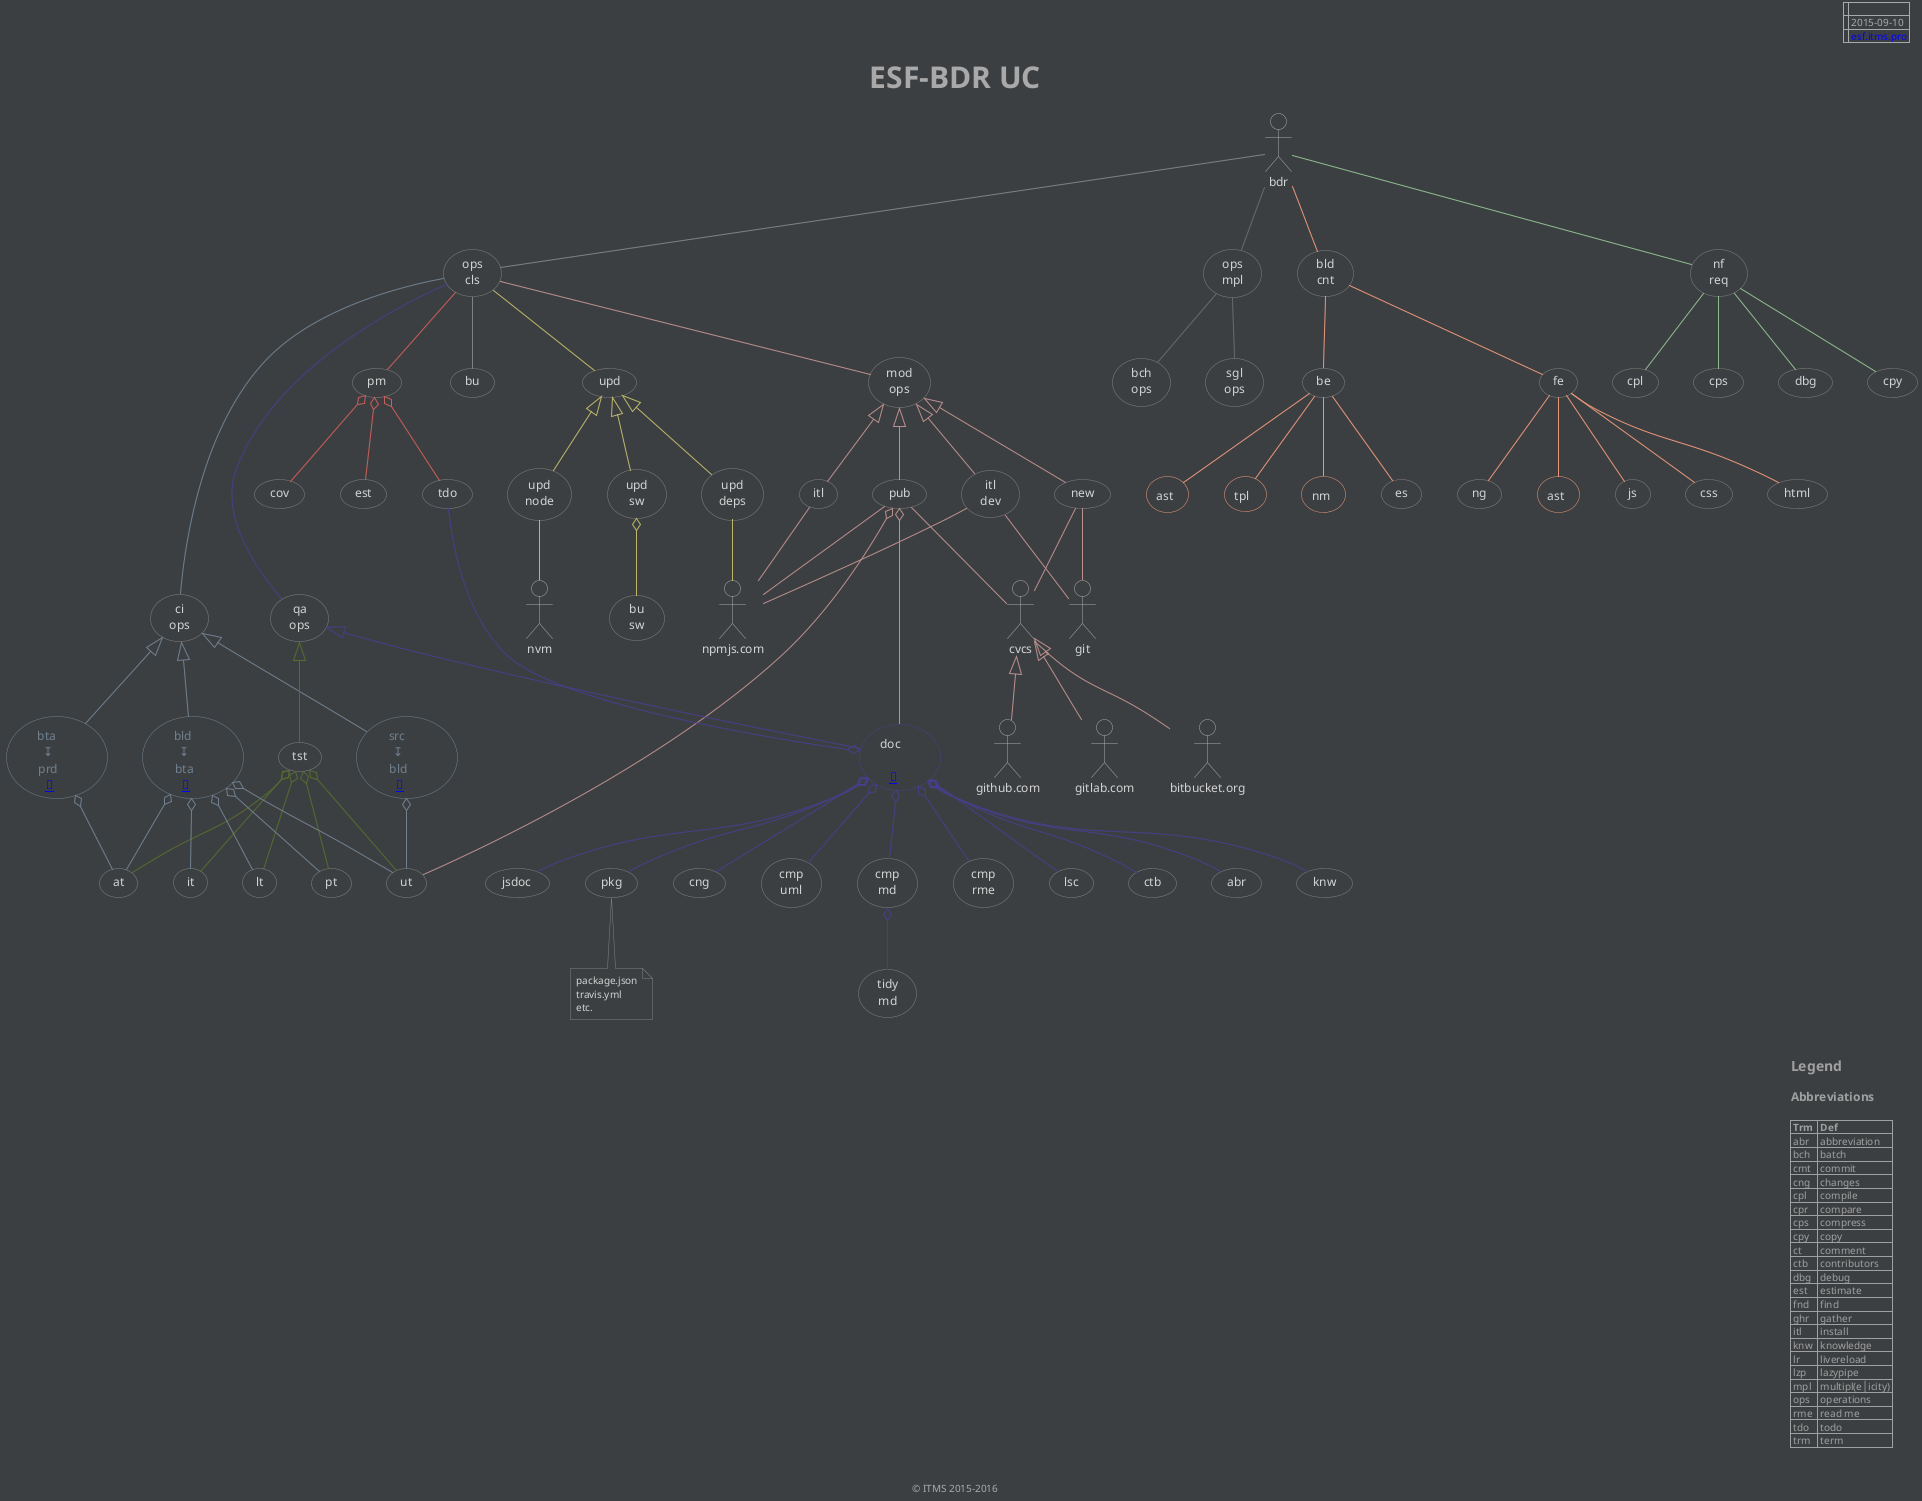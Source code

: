 @startuml

!define CLR_BG #3C3F41
!define CLR_C #SlateGrey
!define CLR_J #IndianRed
!define CLR_L #DarkSeaGreen
!define CLR_M #RosyBrown
!define CLR_N #DarkSalmon
!define CLR_O #Gainsboro
!define CLR_P #DimGrey
!define CLR_Q #DarkSlateBlue
!define CLR_T #DarkOliveGreen
!define CLR_U #DarkKhaki

skinparam {

  shadowing false
  BackgroundColor   CLR_BG

  default {
    BorderColor Grey
    FontColor   DarkGrey
    FontName    "Ubuntu Mono"
    FontSize    8
  }

  title {
    FontSize        30
    'FontName "Gill Sans MT"
    'FontStyle Bold
  }

  legend {
    BackgroundColor CLR_BG
    BorderColor     CLR_BG
    Font {
      Color       #a0a0a0
      Size        10
    }
  }

  note {
    BorderColor     Grey
    BackgroundColor #3C3F41
    Font {
      Color       LightGrey
      Size        10
    }
    'FontName   "Hack"
  }

  usecase {

    BorderColor Grey
    BackgroundColor CLR_BG

    Arrow {
      Color Grey
      FontColor #bbbbbb
    }

    Font {
      Size 12
      Color LightGrey
    }

    Stereotype {
      Font {
        Color Grey
      }
    }

  }

  usecase<<ci>> {
    BorderColor     CLR_C
    FontColor       CLR_C
  }

  usecase<<tst>> {
    BorderColor     CLR_T
    Font {
      Color CLR_T
    }
  }

  usecase<<mod>> {
    BorderColor     CLR_M
  }

  usecase<<mpl>> {
    BorderColor     CLR_P
  }

  usecase<<ops>> {
  }

  usecase<<qa>> {
    BorderColor     CLR_Q
  }

  usecase<<upd>> {
    BorderColor     CLR_U
  }

  usecase<<pm>> {
    BorderColor     CLR_J
  }

  usecase<<cnt>> {
    BorderColor     CLR_N
  }

  usecase<<l>> {
    BorderColor     CLR_L
  }

  usecaseStereotypeFontSize 2
  usecaseStereotypeFontColor CLR_BG

  actor {

    BorderColor DarkGrey
    BackgroundColor CLR_BG

    font {
      'Style bold
      Size 12
      Color LightGray
    }

  }

}

!define _a \n<font:"Segoe UI Symbol">↧</font>\n

!define _C [CLR_C]
!define _J [CLR_J]
!define _L [CLR_L]
!define _M [CLR_M]
!define _N [CLR_N]
!define _O [CLR_O]
!define _P [CLR_P]
!define _Q [CLR_Q]
!define _T [CLR_T]
!define _U [CLR_U]


!define _l(u,sym) <font:fontello>[[u.svg sym]]</font>

header
|= |= |
|  | 2015-09-10 |
|  | [[https://esf.itms.pro esf.itms.pro]] |
end header

footer
© ITMS 2015-2016
end footer

title ESF-BDR UC

:git:
:nvm:
':npm:
:bitbucket.org:
:npmjs.com:

usecase (src _a bld \n _l(bld,)) as bld <<ci>>
usecase (bld _a bta \n _l(bta,)) as bta <<ci>>
usecase (bta _a prd \n _l(prd,)) as prd <<ci>>

usecase (doc \n \n _l(doc,)) as doc <<qa>>

usecase (ast) as be_ass <<cnt>>
usecase (tpl) as be_tpl <<cnt>>
usecase (nm)  as be_nm  <<cnt>>
usecase (ast) as fe_ass <<cnt>>

:bdr:        -_P-   (ops\nmpl) <<mpl>>
:bdr:        --     (ops\ncls) <<ops>>
:bdr:        -_N-   (bld\ncnt) <<cnt>>
:bdr:        -_L-   (nf\nreq)  <<l>>

(ops\nmpl)   -_P-   (bch\nops) <<mpl>>
(ops\nmpl)   -_P-   (sgl\nops) <<mpl>>

(bld\ncnt)   -_N-   (be) <<cnt>>
  (be) -_N- (es)         <<cnt>>
  (be) -_N- be_ass
  (be) -_N- be_tpl
  (be) -_N- be_nm
(bld\ncnt)   -_N-   (fe) <<cnt>>
  (fe) -_N- (js)     <<cnt>>
  (fe) -_N- (css)    <<cnt>>
  (fe) -_N- (html)   <<cnt>>
  (fe) -_N- (ng)     <<cnt>>
  (fe) -_N- fe_ass

(nf\nreq)   -_L-   (cpl) <<l>>
(nf\nreq)   -_L-   (cps) <<l>>
(nf\nreq)   -_L-   (dbg) <<l>>
(nf\nreq)   -_L-   (cpy) <<l>>

(ops\ncls)   -_U-   (upd)       <<upd>>
(ops\ncls)   -_M-   (mod\nops)  <<mod>>
(ops\ncls)   -_C-   (ci\nops)   <<ci>>
(ops\ncls)   -_Q-   (qa\nops)   <<qa>>
(ops\ncls)   --     (bu)
(ops\ncls)   -_J-   (pm)        <<pm>>

(upd)        <|-_U- (upd\nnode) <<upd>>
(upd)        <|-_U- (upd\ndeps) <<upd>>
(upd)        <|-_U- (upd\nsw)   <<upd>>
  (upd\nsw)    o-_U-  (bu\nsw)  <<upd>>

(mod\nops)   <|-_M- (itl)      <<mod>>
(mod\nops)   <|-_M- (new)      <<mod>>
(mod\nops)   <|-_M- (itl\ndev) <<mod>>
(mod\nops)   <|-_M- (pub)      <<mod>>
  (pub) o--_M--  (ut)
  (pub) o-_M-    doc

(ci\nops)    <|-_C- bld
(ci\nops)    <|-_C- bta
(ci\nops)    <|-_C- prd

(qa\nops)    <|-_T- (tst)      <<tst>>
  (tst)        o-_T-  (ut) <<tst>>
  (tst)        o-_T-  (it) <<tst>>
  (tst)        o-_T-  (at) <<tst>>
  (tst)        o-_T-  (lt) <<tst>>
  (tst)        o-_T-  (pt) <<tst>>
(qa\nops)    <|-_Q- doc <<qa>>

bld o-_C-  (ut)
bta o-_C-  (ut)
bta o-_C-  (it)
bta o-_C-  (at)
bta o-_C-  (lt)
bta o-_C-  (pt)
prd o-_C-  (at)

(pm)         o-_J-    (est) <<pm>>
(pm)         o-_J-    (tdo) <<pm>>
(pm)         o-_J-    (cov) <<pm>>

doc   o--[CLR_Q]u- (tdo) <<pm>>
doc   o-_Q-    (cng)      <<qa>>
doc   o-_Q-    (cmp\numl) <<qa>>
doc   o-_Q-    (cmp\nmd)  <<qa>>
doc   o-_Q-    (cmp\nrme) <<qa>>
doc   o-_Q-    (lsc)      <<qa>>
doc   o-_Q-    (ctb)      <<qa>>
doc   o-_Q-    (abr)      <<qa>>
doc   o-_Q-    (knw)      <<qa>>
doc   o-_Q-    (jsdoc)    <<qa>>
doc   o-_Q-    (pkg)      <<qa>>
  (pkg)
  note bottom
    package.json
    travis.yml
    etc.
  end note

(cmp\nmd) o-_Q- (tidy\nmd) <<qa>> 

(pub)        -_M-   :cvcs:
(pub)        -_M-   :npmjs.com:
(itl)        -_M-   :npmjs.com:
(new)        -_M-   :cvcs:
(new)        -_M-   :git:
(itl\ndev)   -_M-   :git:
(itl\ndev)   -_M-   :npmjs.com:

(upd\ndeps)  -_U-   :npmjs.com:
(upd\nnode)  -_U-   :nvm:

(cvcs)       <|-_M- :bitbucket.org:
(cvcs)       <|-_M- :github.com:
(cvcs)       <|-_M- :gitlab.com:

legend right

=Legend

==Abbreviations

|= Trm |= Def             |
| abr  | abbreviation     |
| bch  | batch            |
| cmt  | commit           |
| cng  | changes          |
| cpl  | compile          |
| cpr  | compare          |
| cps  | compress         |
| cpy  | copy             |
| ct   | comment          |
| ctb  | contributors     |
| dbg  | debug            |
| est  | estimate         |
| fnd  | find             |
| ghr  | gather           |
| itl  | install          |
| knw  | knowledge        |
| lr   | livereload       |
| lzp  | lazypipe         |
| mpl  | multipl(e│icity) |
| ops  | operations       |
| rme  | read me          |
| tdo  | todo             |
| trm  | term             |

end legend

@enduml
